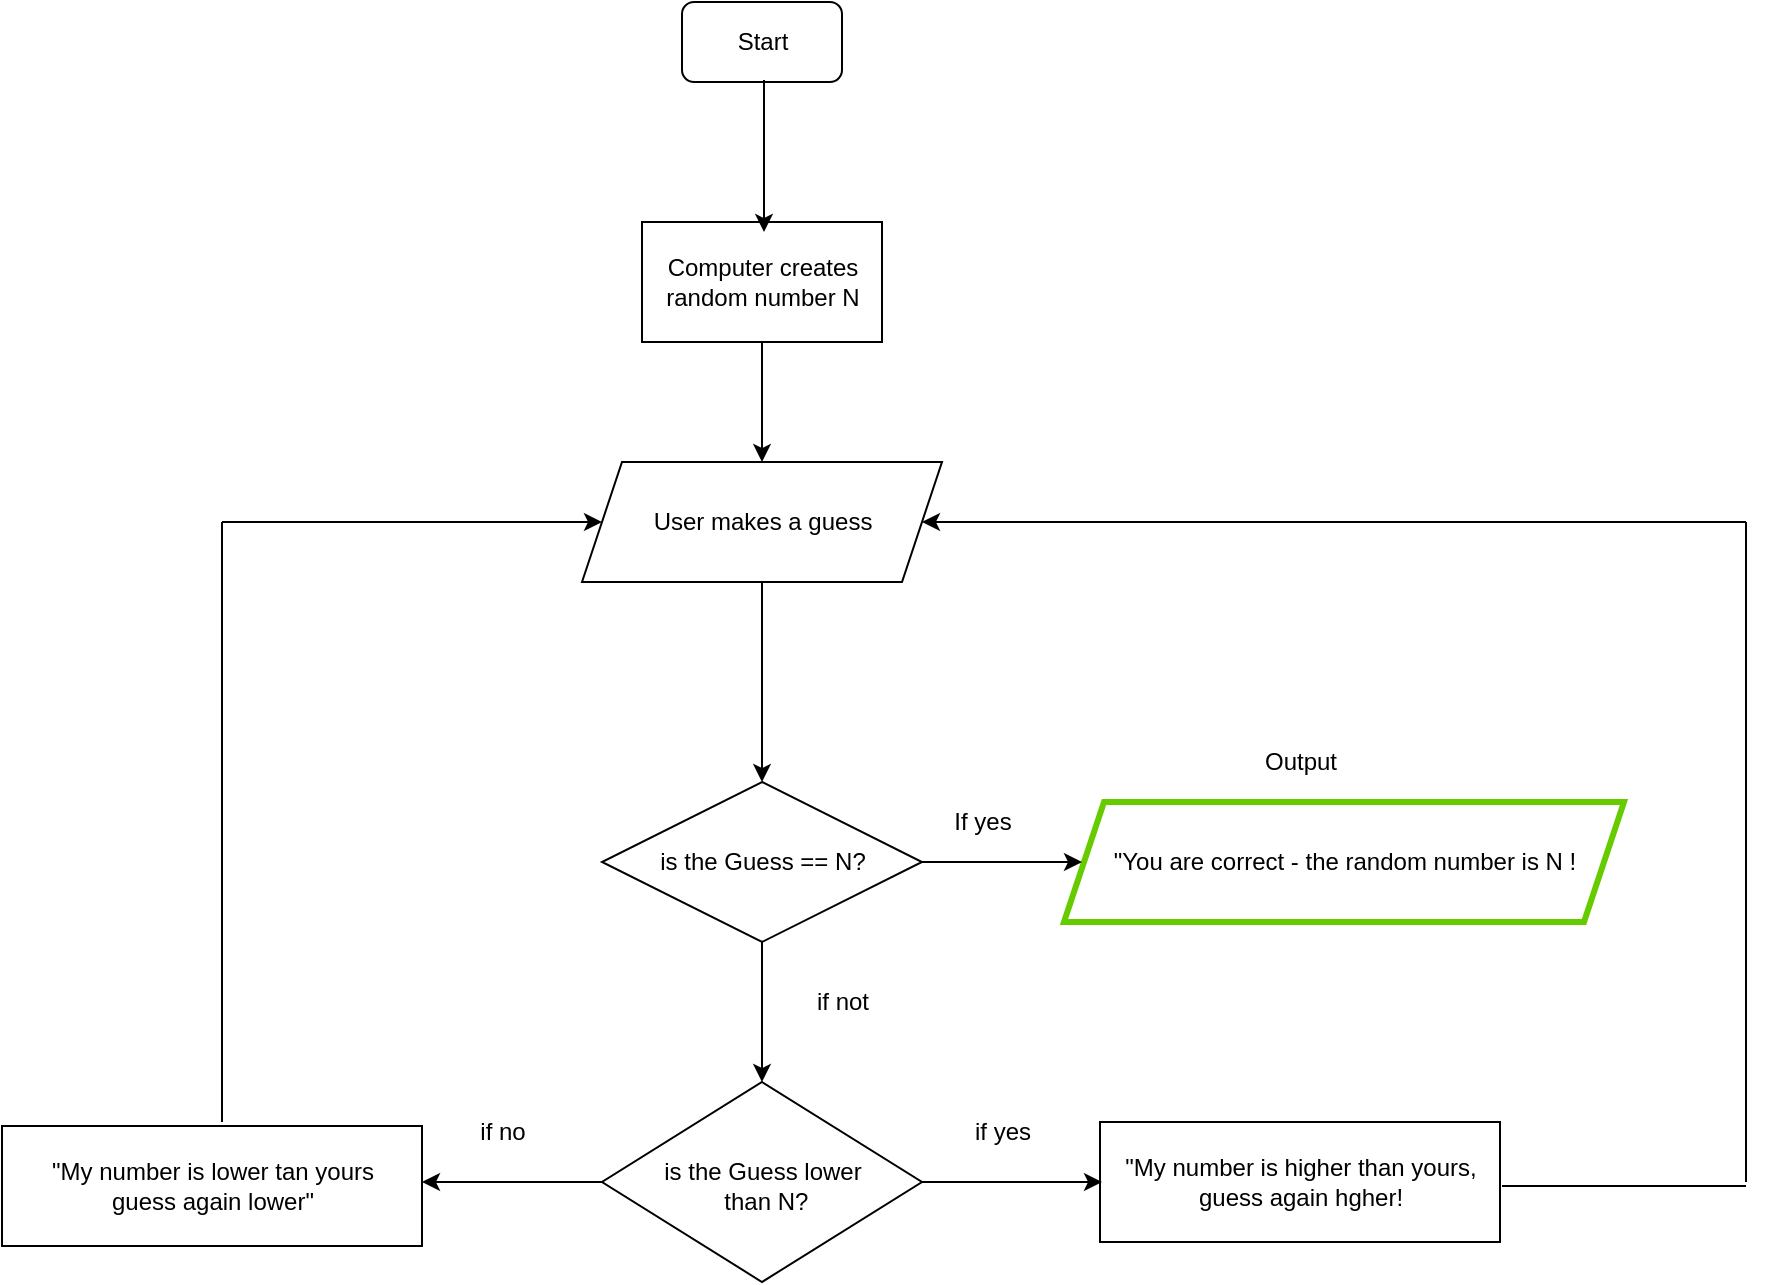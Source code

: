 <mxfile version="14.8.0" type="device"><diagram id="30duyYO6yhc4al5Bk6gN" name="Page-1"><mxGraphModel dx="806" dy="867" grid="1" gridSize="10" guides="1" tooltips="1" connect="1" arrows="1" fold="1" page="1" pageScale="1" pageWidth="827" pageHeight="1169" math="0" shadow="0"><root><mxCell id="0"/><mxCell id="1" parent="0"/><mxCell id="-MZgo7aW759QlfJ7LtPZ-10" value="" style="shape=parallelogram;perimeter=parallelogramPerimeter;whiteSpace=wrap;html=1;fixedSize=1;strokeColor=#66CC00;strokeWidth=3;" vertex="1" parent="1"><mxGeometry x="2101" y="760" width="280" height="60" as="geometry"/></mxCell><mxCell id="-MZgo7aW759QlfJ7LtPZ-3" value="" style="rounded=0;whiteSpace=wrap;html=1;" vertex="1" parent="1"><mxGeometry x="2119" y="920" width="200" height="60" as="geometry"/></mxCell><mxCell id="-MZgo7aW759QlfJ7LtPZ-2" value="" style="rounded=0;whiteSpace=wrap;html=1;" vertex="1" parent="1"><mxGeometry x="1890" y="470" width="120" height="60" as="geometry"/></mxCell><mxCell id="tVw0z5yzi3VPSDaAszkr-1" value="" style="rounded=1;whiteSpace=wrap;html=1;" parent="1" vertex="1"><mxGeometry x="1910" y="360" width="80" height="40" as="geometry"/></mxCell><mxCell id="tVw0z5yzi3VPSDaAszkr-2" value="Start" style="text;html=1;resizable=0;autosize=1;align=center;verticalAlign=middle;points=[];fillColor=none;strokeColor=none;rounded=0;" parent="1" vertex="1"><mxGeometry x="1930" y="370" width="40" height="20" as="geometry"/></mxCell><mxCell id="tVw0z5yzi3VPSDaAszkr-4" value="Computer creates &lt;br&gt;random number N" style="text;html=1;resizable=0;autosize=1;align=center;verticalAlign=middle;points=[];fillColor=none;strokeColor=none;rounded=0;" parent="1" vertex="1"><mxGeometry x="1895" y="485" width="110" height="30" as="geometry"/></mxCell><mxCell id="tVw0z5yzi3VPSDaAszkr-5" value="" style="endArrow=classic;html=1;" parent="1" edge="1"><mxGeometry width="50" height="50" relative="1" as="geometry"><mxPoint x="1951" y="399" as="sourcePoint"/><mxPoint x="1951" y="475" as="targetPoint"/></mxGeometry></mxCell><mxCell id="tVw0z5yzi3VPSDaAszkr-6" value="" style="rhombus;whiteSpace=wrap;html=1;" parent="1" vertex="1"><mxGeometry x="1870" y="750" width="160" height="80" as="geometry"/></mxCell><mxCell id="tVw0z5yzi3VPSDaAszkr-7" value="is the Guess == N?" style="text;html=1;resizable=0;autosize=1;align=center;verticalAlign=middle;points=[];fillColor=none;strokeColor=none;rounded=0;" parent="1" vertex="1"><mxGeometry x="1890" y="780" width="120" height="20" as="geometry"/></mxCell><mxCell id="tVw0z5yzi3VPSDaAszkr-10" value="" style="endArrow=classic;html=1;exitX=0.5;exitY=1;exitDx=0;exitDy=0;" parent="1" source="tVw0z5yzi3VPSDaAszkr-21" edge="1"><mxGeometry width="50" height="50" relative="1" as="geometry"><mxPoint x="1950" y="690" as="sourcePoint"/><mxPoint x="1950" y="750" as="targetPoint"/></mxGeometry></mxCell><mxCell id="tVw0z5yzi3VPSDaAszkr-11" value="" style="endArrow=classic;html=1;exitX=1;exitY=0.5;exitDx=0;exitDy=0;" parent="1" source="tVw0z5yzi3VPSDaAszkr-6" edge="1"><mxGeometry width="50" height="50" relative="1" as="geometry"><mxPoint x="2000" y="820" as="sourcePoint"/><mxPoint x="2110" y="790" as="targetPoint"/></mxGeometry></mxCell><mxCell id="tVw0z5yzi3VPSDaAszkr-12" value="If yes" style="text;html=1;resizable=0;autosize=1;align=center;verticalAlign=middle;points=[];fillColor=none;strokeColor=none;rounded=0;" parent="1" vertex="1"><mxGeometry x="2040" y="760" width="40" height="20" as="geometry"/></mxCell><mxCell id="tVw0z5yzi3VPSDaAszkr-15" value="&quot;You are correct - the random number is N !" style="text;html=1;resizable=0;autosize=1;align=center;verticalAlign=middle;points=[];fillColor=none;strokeColor=none;rounded=0;" parent="1" vertex="1"><mxGeometry x="2116" y="780" width="250" height="20" as="geometry"/></mxCell><mxCell id="tVw0z5yzi3VPSDaAszkr-16" value="Output" style="text;html=1;resizable=0;autosize=1;align=center;verticalAlign=middle;points=[];fillColor=none;strokeColor=none;rounded=0;" parent="1" vertex="1"><mxGeometry x="2194" y="730" width="50" height="20" as="geometry"/></mxCell><mxCell id="tVw0z5yzi3VPSDaAszkr-17" value="" style="endArrow=classic;html=1;exitX=0.5;exitY=1;exitDx=0;exitDy=0;entryX=0.5;entryY=0;entryDx=0;entryDy=0;" parent="1" source="tVw0z5yzi3VPSDaAszkr-6" target="tVw0z5yzi3VPSDaAszkr-18" edge="1"><mxGeometry width="50" height="50" relative="1" as="geometry"><mxPoint x="1920" y="890" as="sourcePoint"/><mxPoint x="1950" y="880" as="targetPoint"/></mxGeometry></mxCell><mxCell id="tVw0z5yzi3VPSDaAszkr-18" value="" style="rhombus;whiteSpace=wrap;html=1;" parent="1" vertex="1"><mxGeometry x="1870" y="900" width="160" height="100" as="geometry"/></mxCell><mxCell id="tVw0z5yzi3VPSDaAszkr-19" value="is the Guess lower&lt;br&gt;&amp;nbsp;than N?" style="text;html=1;resizable=0;autosize=1;align=center;verticalAlign=middle;points=[];fillColor=none;strokeColor=none;rounded=0;" parent="1" vertex="1"><mxGeometry x="1895" y="937" width="110" height="30" as="geometry"/></mxCell><mxCell id="tVw0z5yzi3VPSDaAszkr-21" value="" style="shape=parallelogram;perimeter=parallelogramPerimeter;whiteSpace=wrap;html=1;fixedSize=1;" parent="1" vertex="1"><mxGeometry x="1860" y="590" width="180" height="60" as="geometry"/></mxCell><mxCell id="tVw0z5yzi3VPSDaAszkr-22" value="" style="endArrow=classic;html=1;exitX=0.5;exitY=1;exitDx=0;exitDy=0;entryX=0.5;entryY=0;entryDx=0;entryDy=0;" parent="1" source="-MZgo7aW759QlfJ7LtPZ-2" target="tVw0z5yzi3VPSDaAszkr-21" edge="1"><mxGeometry width="50" height="50" relative="1" as="geometry"><mxPoint x="1950" y="540" as="sourcePoint"/><mxPoint x="2120" y="560" as="targetPoint"/></mxGeometry></mxCell><mxCell id="tVw0z5yzi3VPSDaAszkr-23" value="User makes a guess" style="text;html=1;resizable=0;autosize=1;align=center;verticalAlign=middle;points=[];fillColor=none;strokeColor=none;rounded=0;" parent="1" vertex="1"><mxGeometry x="1890" y="610" width="120" height="20" as="geometry"/></mxCell><mxCell id="tVw0z5yzi3VPSDaAszkr-24" value="if not" style="text;html=1;resizable=0;autosize=1;align=center;verticalAlign=middle;points=[];fillColor=none;strokeColor=none;rounded=0;" parent="1" vertex="1"><mxGeometry x="1970" y="850" width="40" height="20" as="geometry"/></mxCell><mxCell id="tVw0z5yzi3VPSDaAszkr-26" value="" style="endArrow=classic;html=1;exitX=1;exitY=0.5;exitDx=0;exitDy=0;" parent="1" source="tVw0z5yzi3VPSDaAszkr-18" edge="1"><mxGeometry width="50" height="50" relative="1" as="geometry"><mxPoint x="2030" y="980" as="sourcePoint"/><mxPoint x="2120" y="950" as="targetPoint"/></mxGeometry></mxCell><mxCell id="tVw0z5yzi3VPSDaAszkr-29" value="&quot;My number is higher than yours,&lt;br&gt;guess again hgher!" style="text;html=1;resizable=0;autosize=1;align=center;verticalAlign=middle;points=[];fillColor=none;strokeColor=none;rounded=0;" parent="1" vertex="1"><mxGeometry x="2124" y="935" width="190" height="30" as="geometry"/></mxCell><mxCell id="tVw0z5yzi3VPSDaAszkr-30" value="if yes" style="text;html=1;resizable=0;autosize=1;align=center;verticalAlign=middle;points=[];fillColor=none;strokeColor=none;rounded=0;" parent="1" vertex="1"><mxGeometry x="2050" y="915" width="40" height="20" as="geometry"/></mxCell><mxCell id="tVw0z5yzi3VPSDaAszkr-31" value="" style="endArrow=none;html=1;" parent="1" edge="1"><mxGeometry width="50" height="50" relative="1" as="geometry"><mxPoint x="2320" y="952" as="sourcePoint"/><mxPoint x="2442" y="952" as="targetPoint"/></mxGeometry></mxCell><mxCell id="tVw0z5yzi3VPSDaAszkr-32" value="" style="endArrow=none;html=1;" parent="1" edge="1"><mxGeometry width="50" height="50" relative="1" as="geometry"><mxPoint x="2442" y="950" as="sourcePoint"/><mxPoint x="2442" y="620" as="targetPoint"/></mxGeometry></mxCell><mxCell id="tVw0z5yzi3VPSDaAszkr-33" value="" style="endArrow=classic;html=1;entryX=1;entryY=0.5;entryDx=0;entryDy=0;" parent="1" target="tVw0z5yzi3VPSDaAszkr-21" edge="1"><mxGeometry width="50" height="50" relative="1" as="geometry"><mxPoint x="2442" y="620" as="sourcePoint"/><mxPoint x="2380" y="610" as="targetPoint"/></mxGeometry></mxCell><mxCell id="tVw0z5yzi3VPSDaAszkr-34" value="" style="endArrow=classic;html=1;exitX=0;exitY=0.5;exitDx=0;exitDy=0;" parent="1" source="tVw0z5yzi3VPSDaAszkr-18" edge="1"><mxGeometry width="50" height="50" relative="1" as="geometry"><mxPoint x="1810" y="970" as="sourcePoint"/><mxPoint x="1780" y="950" as="targetPoint"/></mxGeometry></mxCell><mxCell id="-MZgo7aW759QlfJ7LtPZ-5" value="" style="rounded=0;whiteSpace=wrap;html=1;" vertex="1" parent="1"><mxGeometry x="1570" y="922" width="210" height="60" as="geometry"/></mxCell><mxCell id="-MZgo7aW759QlfJ7LtPZ-6" value="&quot;My number is lower tan yours&lt;br&gt;guess again lower&quot;" style="text;html=1;resizable=0;autosize=1;align=center;verticalAlign=middle;points=[];fillColor=none;strokeColor=none;rounded=0;" vertex="1" parent="1"><mxGeometry x="1585" y="937" width="180" height="30" as="geometry"/></mxCell><mxCell id="-MZgo7aW759QlfJ7LtPZ-8" value="" style="endArrow=classic;html=1;entryX=0;entryY=0.5;entryDx=0;entryDy=0;" edge="1" parent="1" target="tVw0z5yzi3VPSDaAszkr-21"><mxGeometry width="50" height="50" relative="1" as="geometry"><mxPoint x="1680" y="620" as="sourcePoint"/><mxPoint x="1910" y="690" as="targetPoint"/></mxGeometry></mxCell><mxCell id="-MZgo7aW759QlfJ7LtPZ-9" value="if no" style="text;html=1;resizable=0;autosize=1;align=center;verticalAlign=middle;points=[];fillColor=none;strokeColor=none;rounded=0;" vertex="1" parent="1"><mxGeometry x="1800" y="915" width="40" height="20" as="geometry"/></mxCell><mxCell id="-MZgo7aW759QlfJ7LtPZ-11" value="" style="endArrow=none;html=1;" edge="1" parent="1"><mxGeometry width="50" height="50" relative="1" as="geometry"><mxPoint x="1680" y="920" as="sourcePoint"/><mxPoint x="1680" y="620" as="targetPoint"/></mxGeometry></mxCell></root></mxGraphModel></diagram></mxfile>